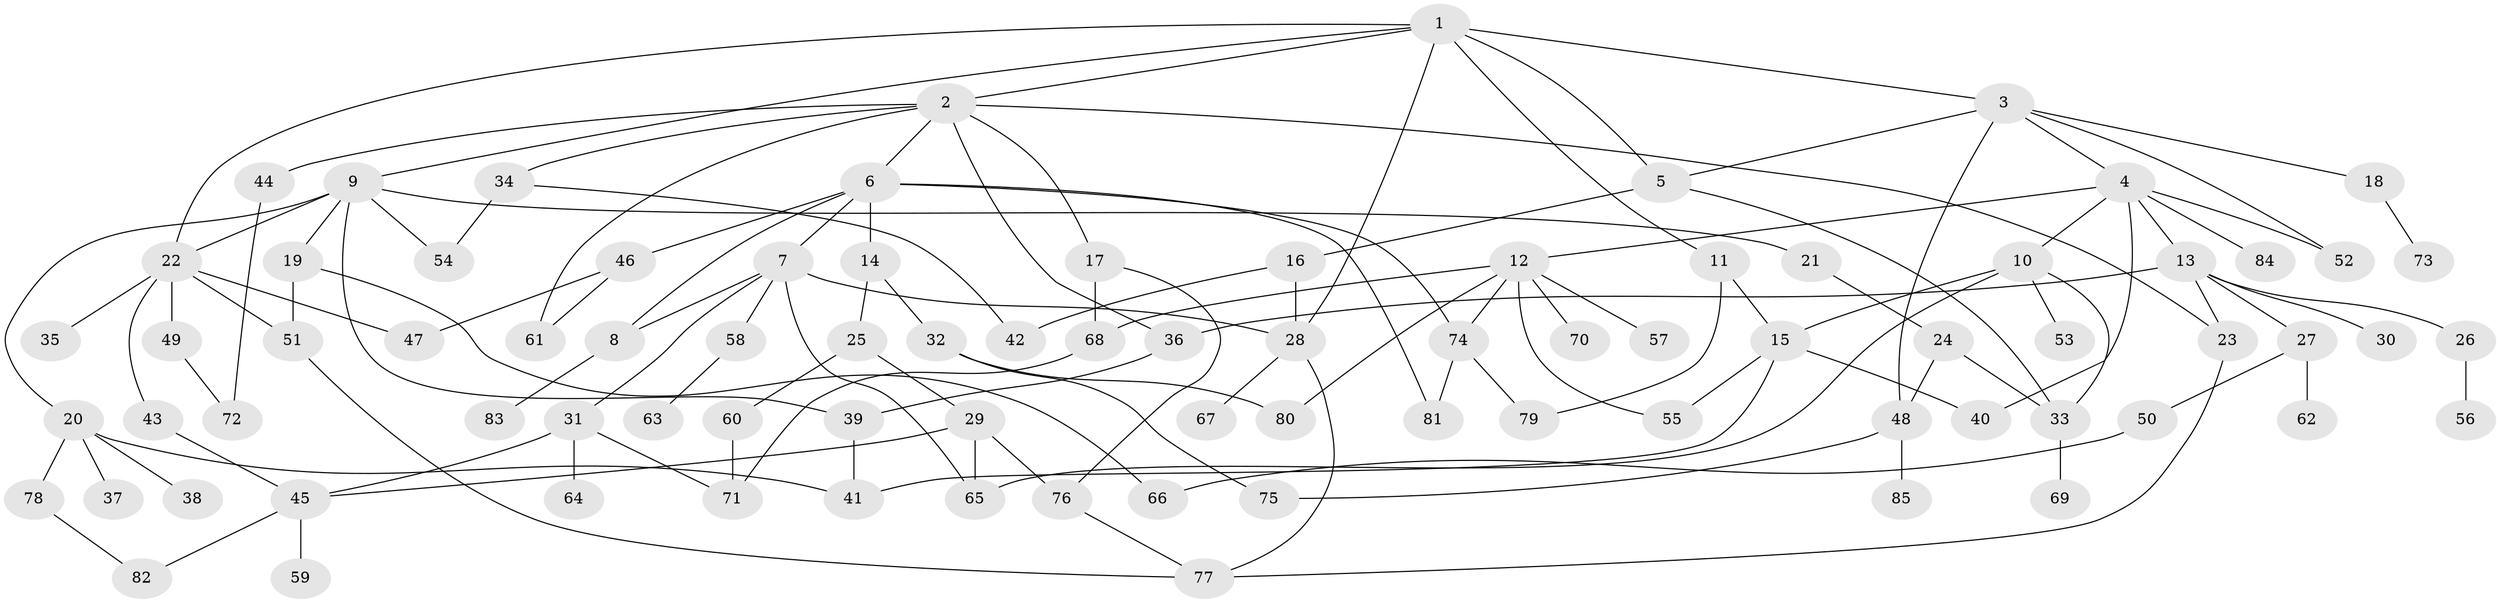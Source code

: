 // Generated by graph-tools (version 1.1) at 2025/42/03/09/25 04:42:47]
// undirected, 85 vertices, 125 edges
graph export_dot {
graph [start="1"]
  node [color=gray90,style=filled];
  1;
  2;
  3;
  4;
  5;
  6;
  7;
  8;
  9;
  10;
  11;
  12;
  13;
  14;
  15;
  16;
  17;
  18;
  19;
  20;
  21;
  22;
  23;
  24;
  25;
  26;
  27;
  28;
  29;
  30;
  31;
  32;
  33;
  34;
  35;
  36;
  37;
  38;
  39;
  40;
  41;
  42;
  43;
  44;
  45;
  46;
  47;
  48;
  49;
  50;
  51;
  52;
  53;
  54;
  55;
  56;
  57;
  58;
  59;
  60;
  61;
  62;
  63;
  64;
  65;
  66;
  67;
  68;
  69;
  70;
  71;
  72;
  73;
  74;
  75;
  76;
  77;
  78;
  79;
  80;
  81;
  82;
  83;
  84;
  85;
  1 -- 2;
  1 -- 3;
  1 -- 9;
  1 -- 11;
  1 -- 22;
  1 -- 28;
  1 -- 5;
  2 -- 6;
  2 -- 17;
  2 -- 34;
  2 -- 36;
  2 -- 44;
  2 -- 61;
  2 -- 23;
  3 -- 4;
  3 -- 5;
  3 -- 18;
  3 -- 48;
  3 -- 52;
  4 -- 10;
  4 -- 12;
  4 -- 13;
  4 -- 52;
  4 -- 84;
  4 -- 40;
  5 -- 16;
  5 -- 33;
  6 -- 7;
  6 -- 14;
  6 -- 46;
  6 -- 81;
  6 -- 8;
  6 -- 74;
  7 -- 8;
  7 -- 28;
  7 -- 31;
  7 -- 58;
  7 -- 65;
  8 -- 83;
  9 -- 19;
  9 -- 20;
  9 -- 21;
  9 -- 54;
  9 -- 22;
  9 -- 39;
  10 -- 15;
  10 -- 53;
  10 -- 65;
  10 -- 33;
  11 -- 79;
  11 -- 15;
  12 -- 57;
  12 -- 68;
  12 -- 70;
  12 -- 74;
  12 -- 55;
  12 -- 80;
  13 -- 23;
  13 -- 26;
  13 -- 27;
  13 -- 30;
  13 -- 36;
  14 -- 25;
  14 -- 32;
  15 -- 40;
  15 -- 55;
  15 -- 41;
  16 -- 42;
  16 -- 28;
  17 -- 76;
  17 -- 68;
  18 -- 73;
  19 -- 51;
  19 -- 66;
  20 -- 37;
  20 -- 38;
  20 -- 78;
  20 -- 41;
  21 -- 24;
  22 -- 35;
  22 -- 43;
  22 -- 49;
  22 -- 47;
  22 -- 51;
  23 -- 77;
  24 -- 48;
  24 -- 33;
  25 -- 29;
  25 -- 60;
  26 -- 56;
  27 -- 50;
  27 -- 62;
  28 -- 67;
  28 -- 77;
  29 -- 65;
  29 -- 76;
  29 -- 45;
  31 -- 45;
  31 -- 64;
  31 -- 71;
  32 -- 80;
  32 -- 75;
  33 -- 69;
  34 -- 42;
  34 -- 54;
  36 -- 39;
  39 -- 41;
  43 -- 45;
  44 -- 72;
  45 -- 59;
  45 -- 82;
  46 -- 47;
  46 -- 61;
  48 -- 75;
  48 -- 85;
  49 -- 72;
  50 -- 66;
  51 -- 77;
  58 -- 63;
  60 -- 71;
  68 -- 71;
  74 -- 79;
  74 -- 81;
  76 -- 77;
  78 -- 82;
}
